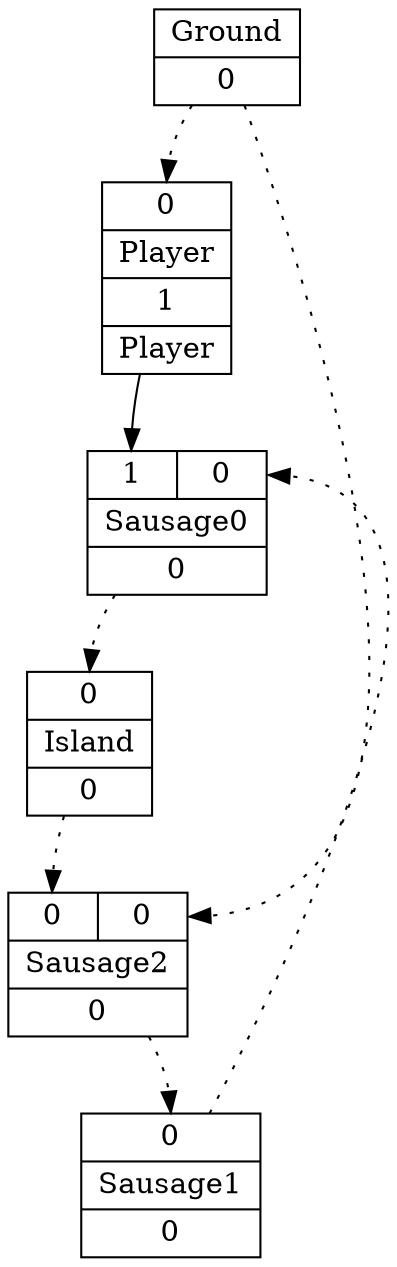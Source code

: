 digraph G {
node [shape=record];
Player[ label ="{{<GroundP>0}|{Player}|<PlayerOUT>1|{Player}}"];
Ground[ label ="{{Ground}|<GroundOUT>0}"];
Sausage0[ label ="{{<Player>1|<Sausage1P>0}|{Sausage0}|<Sausage0OUT>0}"];
Sausage1[ label ="{{<Sausage2P>0}|{Sausage1}|<Sausage1OUT>0}"];
Island[ label ="{{<Sausage0P>0}|{Island}|<IslandOUT>0}"];
Sausage2[ label ="{{<IslandP>0|<GroundP>0}|{Sausage2}|<Sausage2OUT>0}"];
	"Ground" -> "Player":GroundP [style=dotted];
	"Player" -> "Sausage0":Player;
	"Sausage1" -> "Sausage0":Sausage1P [style=dotted];
	"Sausage0" -> "Island":Sausage0P [style=dotted];
	"Sausage2" -> "Sausage1":Sausage2P [style=dotted];
	"Island" -> "Sausage2":IslandP [style=dotted];
	"Ground" -> "Sausage2":GroundP [style=dotted];
}